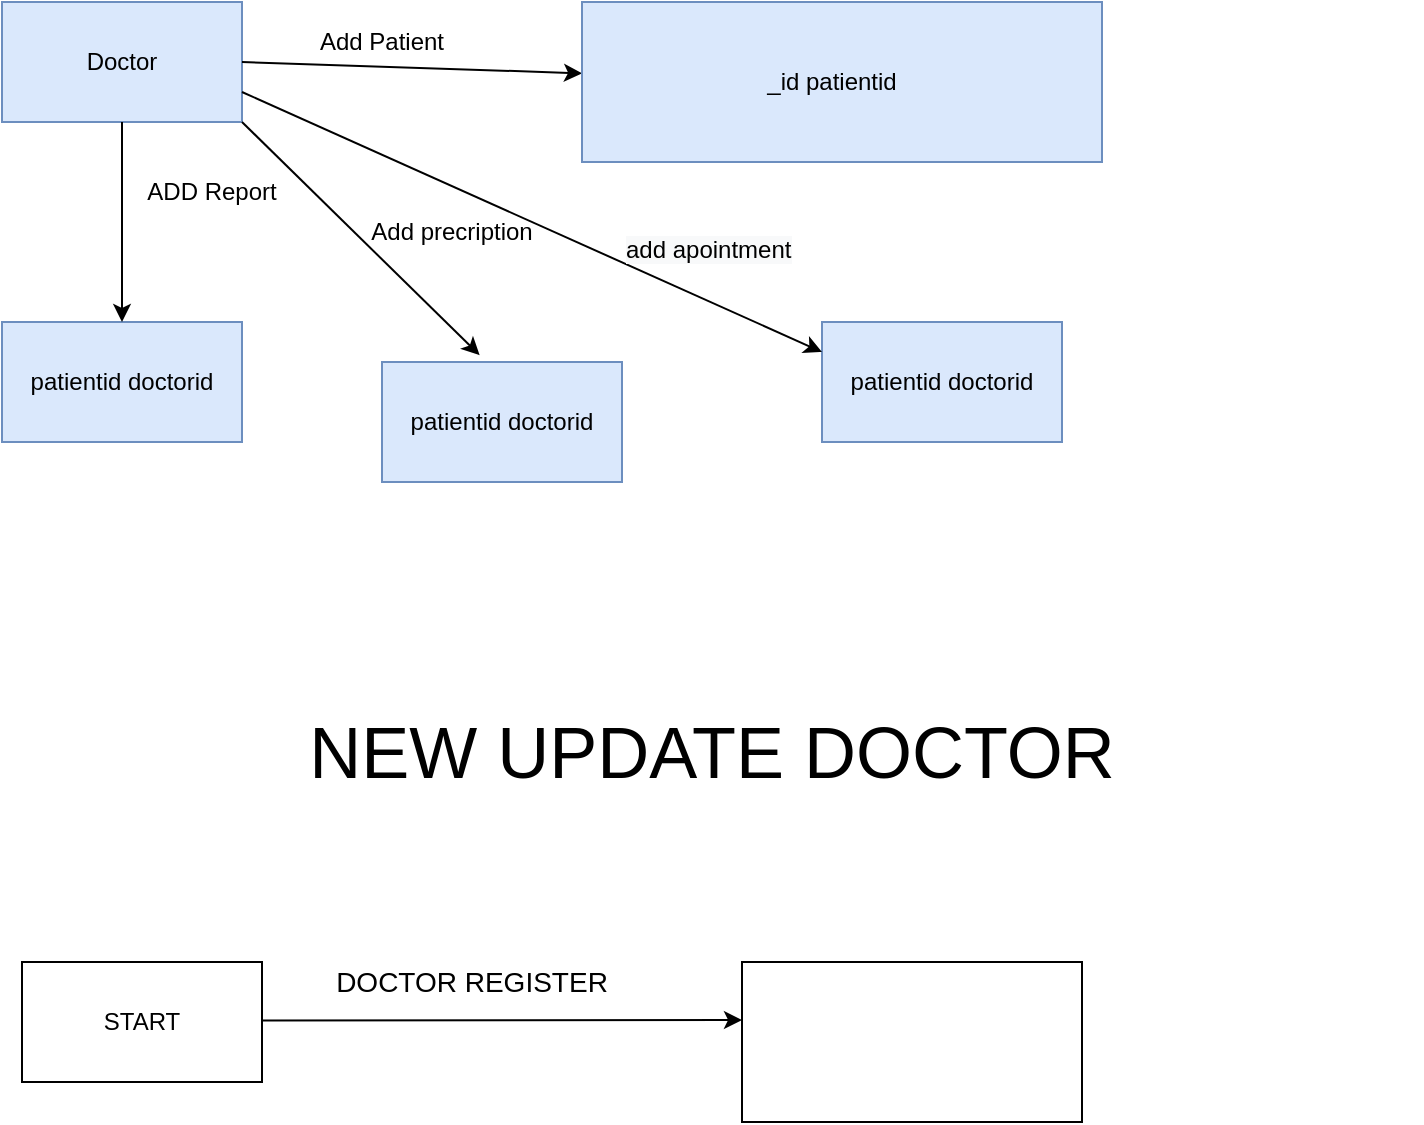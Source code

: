 <mxfile version="15.0.6" type="github">
  <diagram id="zFj3XWUCF2M8eDNX7syh" name="Page-1">
    <mxGraphModel dx="1483" dy="881" grid="1" gridSize="10" guides="1" tooltips="1" connect="1" arrows="1" fold="1" page="1" pageScale="1" pageWidth="3300" pageHeight="4681" math="0" shadow="0">
      <root>
        <mxCell id="0" />
        <mxCell id="1" parent="0" />
        <mxCell id="dXM-Sb4pALPXDj6CTkbi-1" value="Doctor" style="rounded=0;whiteSpace=wrap;html=1;fillColor=#dae8fc;strokeColor=#6c8ebf;" vertex="1" parent="1">
          <mxGeometry x="40" y="50" width="120" height="60" as="geometry" />
        </mxCell>
        <mxCell id="dXM-Sb4pALPXDj6CTkbi-3" value="" style="endArrow=classic;html=1;exitX=1;exitY=0.5;exitDx=0;exitDy=0;" edge="1" parent="1" source="dXM-Sb4pALPXDj6CTkbi-1" target="dXM-Sb4pALPXDj6CTkbi-4">
          <mxGeometry width="50" height="50" relative="1" as="geometry">
            <mxPoint x="400" y="340" as="sourcePoint" />
            <mxPoint x="280" y="80" as="targetPoint" />
          </mxGeometry>
        </mxCell>
        <mxCell id="dXM-Sb4pALPXDj6CTkbi-4" value="" style="rounded=0;whiteSpace=wrap;html=1;fillColor=#dae8fc;strokeColor=#6c8ebf;" vertex="1" parent="1">
          <mxGeometry x="330" y="50" width="260" height="80" as="geometry" />
        </mxCell>
        <mxCell id="dXM-Sb4pALPXDj6CTkbi-5" value="Add Patient" style="text;html=1;strokeColor=none;fillColor=none;align=center;verticalAlign=middle;whiteSpace=wrap;rounded=0;" vertex="1" parent="1">
          <mxGeometry x="190" y="60" width="80" height="20" as="geometry" />
        </mxCell>
        <mxCell id="dXM-Sb4pALPXDj6CTkbi-6" value="_id patientid" style="text;html=1;strokeColor=none;fillColor=none;align=center;verticalAlign=middle;whiteSpace=wrap;rounded=0;" vertex="1" parent="1">
          <mxGeometry x="360" y="60" width="190" height="60" as="geometry" />
        </mxCell>
        <mxCell id="dXM-Sb4pALPXDj6CTkbi-7" value="patientid&amp;nbsp;doctorid" style="rounded=0;whiteSpace=wrap;html=1;fillColor=#dae8fc;strokeColor=#6c8ebf;" vertex="1" parent="1">
          <mxGeometry x="40" y="210" width="120" height="60" as="geometry" />
        </mxCell>
        <mxCell id="dXM-Sb4pALPXDj6CTkbi-8" value="" style="endArrow=classic;html=1;exitX=0.5;exitY=1;exitDx=0;exitDy=0;entryX=0.5;entryY=0;entryDx=0;entryDy=0;" edge="1" parent="1" source="dXM-Sb4pALPXDj6CTkbi-1" target="dXM-Sb4pALPXDj6CTkbi-7">
          <mxGeometry width="50" height="50" relative="1" as="geometry">
            <mxPoint x="400" y="330" as="sourcePoint" />
            <mxPoint x="450" y="280" as="targetPoint" />
          </mxGeometry>
        </mxCell>
        <mxCell id="dXM-Sb4pALPXDj6CTkbi-9" value="ADD Report" style="text;html=1;strokeColor=none;fillColor=none;align=center;verticalAlign=middle;whiteSpace=wrap;rounded=0;" vertex="1" parent="1">
          <mxGeometry x="100" y="140" width="90" height="10" as="geometry" />
        </mxCell>
        <mxCell id="dXM-Sb4pALPXDj6CTkbi-10" value="patientid doctorid" style="rounded=0;whiteSpace=wrap;html=1;fillColor=#dae8fc;strokeColor=#6c8ebf;" vertex="1" parent="1">
          <mxGeometry x="450" y="210" width="120" height="60" as="geometry" />
        </mxCell>
        <mxCell id="dXM-Sb4pALPXDj6CTkbi-11" value="patientid doctorid" style="rounded=0;whiteSpace=wrap;html=1;fillColor=#dae8fc;strokeColor=#6c8ebf;" vertex="1" parent="1">
          <mxGeometry x="230" y="230" width="120" height="60" as="geometry" />
        </mxCell>
        <mxCell id="dXM-Sb4pALPXDj6CTkbi-13" value="" style="endArrow=classic;html=1;exitX=1;exitY=1;exitDx=0;exitDy=0;entryX=0.407;entryY=-0.057;entryDx=0;entryDy=0;entryPerimeter=0;" edge="1" parent="1" source="dXM-Sb4pALPXDj6CTkbi-1" target="dXM-Sb4pALPXDj6CTkbi-11">
          <mxGeometry width="50" height="50" relative="1" as="geometry">
            <mxPoint x="400" y="330" as="sourcePoint" />
            <mxPoint x="450" y="280" as="targetPoint" />
          </mxGeometry>
        </mxCell>
        <mxCell id="dXM-Sb4pALPXDj6CTkbi-14" value="Add precription" style="text;html=1;strokeColor=none;fillColor=none;align=center;verticalAlign=middle;whiteSpace=wrap;rounded=0;" vertex="1" parent="1">
          <mxGeometry x="220" y="160" width="90" height="10" as="geometry" />
        </mxCell>
        <mxCell id="dXM-Sb4pALPXDj6CTkbi-15" value="" style="endArrow=classic;html=1;exitX=1;exitY=0.75;exitDx=0;exitDy=0;entryX=0;entryY=0.25;entryDx=0;entryDy=0;" edge="1" parent="1" source="dXM-Sb4pALPXDj6CTkbi-1" target="dXM-Sb4pALPXDj6CTkbi-10">
          <mxGeometry width="50" height="50" relative="1" as="geometry">
            <mxPoint x="400" y="330" as="sourcePoint" />
            <mxPoint x="460" y="180" as="targetPoint" />
          </mxGeometry>
        </mxCell>
        <mxCell id="dXM-Sb4pALPXDj6CTkbi-16" value="&lt;span style=&quot;color: rgb(0 , 0 , 0) ; font-family: &amp;#34;helvetica&amp;#34; ; font-size: 12px ; font-style: normal ; font-weight: 400 ; letter-spacing: normal ; text-align: center ; text-indent: 0px ; text-transform: none ; word-spacing: 0px ; background-color: rgb(248 , 249 , 250) ; display: inline ; float: none&quot;&gt;add apointment&lt;/span&gt;" style="text;whiteSpace=wrap;html=1;" vertex="1" parent="1">
          <mxGeometry x="350" y="160" width="110" height="30" as="geometry" />
        </mxCell>
        <mxCell id="dXM-Sb4pALPXDj6CTkbi-17" value="&lt;font style=&quot;font-size: 36px&quot;&gt;NEW UPDATE DOCTOR&lt;/font&gt;" style="text;html=1;strokeColor=none;fillColor=none;align=center;verticalAlign=middle;whiteSpace=wrap;rounded=0;" vertex="1" parent="1">
          <mxGeometry x="40" y="390" width="710" height="70" as="geometry" />
        </mxCell>
        <mxCell id="dXM-Sb4pALPXDj6CTkbi-18" value="START" style="rounded=0;whiteSpace=wrap;html=1;" vertex="1" parent="1">
          <mxGeometry x="50" y="530" width="120" height="60" as="geometry" />
        </mxCell>
        <mxCell id="dXM-Sb4pALPXDj6CTkbi-21" value="" style="endArrow=classic;html=1;" edge="1" parent="1">
          <mxGeometry width="50" height="50" relative="1" as="geometry">
            <mxPoint x="170" y="559.29" as="sourcePoint" />
            <mxPoint x="410" y="559" as="targetPoint" />
            <Array as="points" />
          </mxGeometry>
        </mxCell>
        <mxCell id="dXM-Sb4pALPXDj6CTkbi-22" value="" style="rounded=0;whiteSpace=wrap;html=1;" vertex="1" parent="1">
          <mxGeometry x="410" y="530" width="170" height="80" as="geometry" />
        </mxCell>
        <mxCell id="dXM-Sb4pALPXDj6CTkbi-23" value="&lt;font style=&quot;font-size: 14px&quot;&gt;DOCTOR REGISTER&lt;/font&gt;" style="text;html=1;strokeColor=none;fillColor=none;align=center;verticalAlign=middle;whiteSpace=wrap;rounded=0;" vertex="1" parent="1">
          <mxGeometry x="200" y="530" width="150" height="20" as="geometry" />
        </mxCell>
      </root>
    </mxGraphModel>
  </diagram>
</mxfile>
